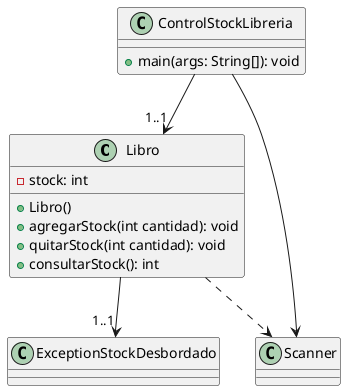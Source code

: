 @startuml

class Libro {
    - stock: int
    + Libro()
    + agregarStock(int cantidad): void
    + quitarStock(int cantidad): void
    + consultarStock(): int
}

class ControlStockLibreria {
    + main(args: String[]): void
}

Libro --> "1..1" ExceptionStockDesbordado
ControlStockLibreria --> "1..1" Libro
ControlStockLibreria --> Scanner
Libro ..> Scanner

@enduml
